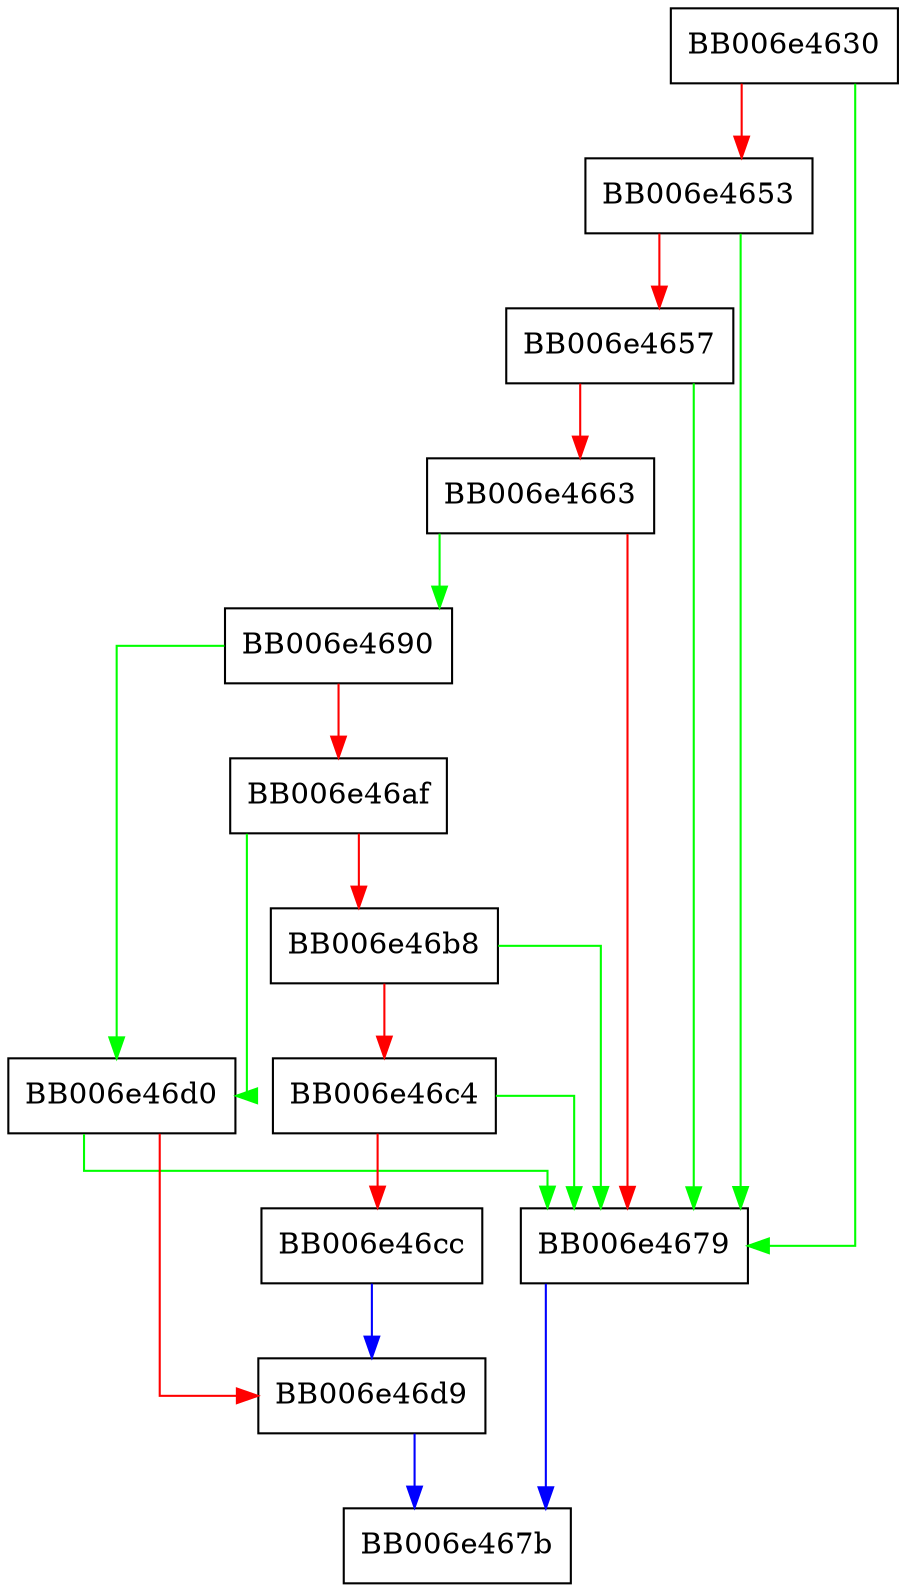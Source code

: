 digraph dsa_verify_message_final {
  node [shape="box"];
  graph [splines=ortho];
  BB006e4630 -> BB006e4679 [color="green"];
  BB006e4630 -> BB006e4653 [color="red"];
  BB006e4653 -> BB006e4679 [color="green"];
  BB006e4653 -> BB006e4657 [color="red"];
  BB006e4657 -> BB006e4679 [color="green"];
  BB006e4657 -> BB006e4663 [color="red"];
  BB006e4663 -> BB006e4690 [color="green"];
  BB006e4663 -> BB006e4679 [color="red"];
  BB006e4679 -> BB006e467b [color="blue"];
  BB006e4690 -> BB006e46d0 [color="green"];
  BB006e4690 -> BB006e46af [color="red"];
  BB006e46af -> BB006e46d0 [color="green"];
  BB006e46af -> BB006e46b8 [color="red"];
  BB006e46b8 -> BB006e4679 [color="green"];
  BB006e46b8 -> BB006e46c4 [color="red"];
  BB006e46c4 -> BB006e4679 [color="green"];
  BB006e46c4 -> BB006e46cc [color="red"];
  BB006e46cc -> BB006e46d9 [color="blue"];
  BB006e46d0 -> BB006e4679 [color="green"];
  BB006e46d0 -> BB006e46d9 [color="red"];
  BB006e46d9 -> BB006e467b [color="blue"];
}